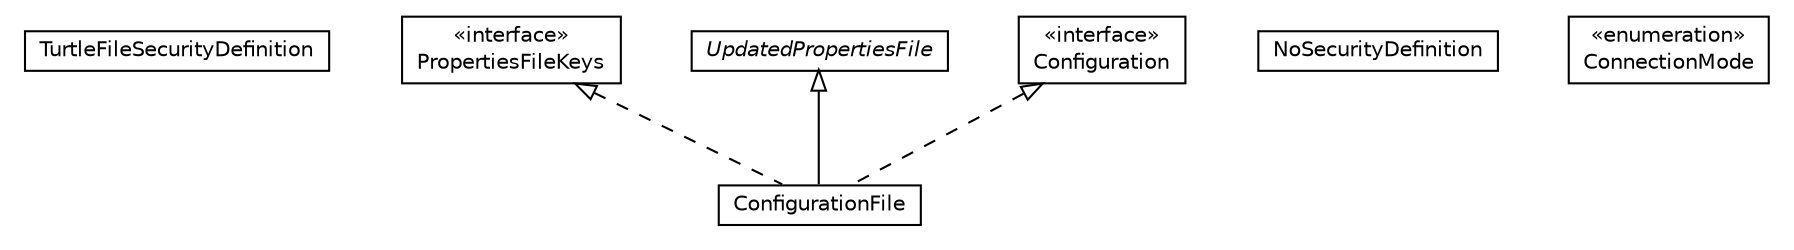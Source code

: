 #!/usr/local/bin/dot
#
# Class diagram 
# Generated by UMLGraph version R5_6-24-gf6e263 (http://www.umlgraph.org/)
#

digraph G {
	edge [fontname="Helvetica",fontsize=10,labelfontname="Helvetica",labelfontsize=10];
	node [fontname="Helvetica",fontsize=10,shape=plaintext];
	nodesep=0.25;
	ranksep=0.5;
	// org.universAAL.ri.gateway.configuration.TurtleFileSecurityDefinition
	c2293 [label=<<table title="org.universAAL.ri.gateway.configuration.TurtleFileSecurityDefinition" border="0" cellborder="1" cellspacing="0" cellpadding="2" port="p" href="./TurtleFileSecurityDefinition.html">
		<tr><td><table border="0" cellspacing="0" cellpadding="1">
<tr><td align="center" balign="center"> TurtleFileSecurityDefinition </td></tr>
		</table></td></tr>
		</table>>, URL="./TurtleFileSecurityDefinition.html", fontname="Helvetica", fontcolor="black", fontsize=10.0];
	// org.universAAL.ri.gateway.configuration.PropertiesFileKeys
	c2294 [label=<<table title="org.universAAL.ri.gateway.configuration.PropertiesFileKeys" border="0" cellborder="1" cellspacing="0" cellpadding="2" port="p" href="./PropertiesFileKeys.html">
		<tr><td><table border="0" cellspacing="0" cellpadding="1">
<tr><td align="center" balign="center"> &#171;interface&#187; </td></tr>
<tr><td align="center" balign="center"> PropertiesFileKeys </td></tr>
		</table></td></tr>
		</table>>, URL="./PropertiesFileKeys.html", fontname="Helvetica", fontcolor="black", fontsize=10.0];
	// org.universAAL.ri.gateway.configuration.ConfigurationFile
	c2295 [label=<<table title="org.universAAL.ri.gateway.configuration.ConfigurationFile" border="0" cellborder="1" cellspacing="0" cellpadding="2" port="p" href="./ConfigurationFile.html">
		<tr><td><table border="0" cellspacing="0" cellpadding="1">
<tr><td align="center" balign="center"> ConfigurationFile </td></tr>
		</table></td></tr>
		</table>>, URL="./ConfigurationFile.html", fontname="Helvetica", fontcolor="black", fontsize=10.0];
	// org.universAAL.ri.gateway.configuration.UpdatedPropertiesFile
	c2296 [label=<<table title="org.universAAL.ri.gateway.configuration.UpdatedPropertiesFile" border="0" cellborder="1" cellspacing="0" cellpadding="2" port="p" href="./UpdatedPropertiesFile.html">
		<tr><td><table border="0" cellspacing="0" cellpadding="1">
<tr><td align="center" balign="center"><font face="Helvetica-Oblique"> UpdatedPropertiesFile </font></td></tr>
		</table></td></tr>
		</table>>, URL="./UpdatedPropertiesFile.html", fontname="Helvetica", fontcolor="black", fontsize=10.0];
	// org.universAAL.ri.gateway.configuration.NoSecurityDefinition
	c2297 [label=<<table title="org.universAAL.ri.gateway.configuration.NoSecurityDefinition" border="0" cellborder="1" cellspacing="0" cellpadding="2" port="p" href="./NoSecurityDefinition.html">
		<tr><td><table border="0" cellspacing="0" cellpadding="1">
<tr><td align="center" balign="center"> NoSecurityDefinition </td></tr>
		</table></td></tr>
		</table>>, URL="./NoSecurityDefinition.html", fontname="Helvetica", fontcolor="black", fontsize=10.0];
	// org.universAAL.ri.gateway.configuration.Configuration
	c2298 [label=<<table title="org.universAAL.ri.gateway.configuration.Configuration" border="0" cellborder="1" cellspacing="0" cellpadding="2" port="p" href="./Configuration.html">
		<tr><td><table border="0" cellspacing="0" cellpadding="1">
<tr><td align="center" balign="center"> &#171;interface&#187; </td></tr>
<tr><td align="center" balign="center"> Configuration </td></tr>
		</table></td></tr>
		</table>>, URL="./Configuration.html", fontname="Helvetica", fontcolor="black", fontsize=10.0];
	// org.universAAL.ri.gateway.configuration.Configuration.ConnectionMode
	c2299 [label=<<table title="org.universAAL.ri.gateway.configuration.Configuration.ConnectionMode" border="0" cellborder="1" cellspacing="0" cellpadding="2" port="p" href="./Configuration.ConnectionMode.html">
		<tr><td><table border="0" cellspacing="0" cellpadding="1">
<tr><td align="center" balign="center"> &#171;enumeration&#187; </td></tr>
<tr><td align="center" balign="center"> ConnectionMode </td></tr>
		</table></td></tr>
		</table>>, URL="./Configuration.ConnectionMode.html", fontname="Helvetica", fontcolor="black", fontsize=10.0];
	//org.universAAL.ri.gateway.configuration.ConfigurationFile extends org.universAAL.ri.gateway.configuration.UpdatedPropertiesFile
	c2296:p -> c2295:p [dir=back,arrowtail=empty];
	//org.universAAL.ri.gateway.configuration.ConfigurationFile implements org.universAAL.ri.gateway.configuration.Configuration
	c2298:p -> c2295:p [dir=back,arrowtail=empty,style=dashed];
	//org.universAAL.ri.gateway.configuration.ConfigurationFile implements org.universAAL.ri.gateway.configuration.PropertiesFileKeys
	c2294:p -> c2295:p [dir=back,arrowtail=empty,style=dashed];
}

